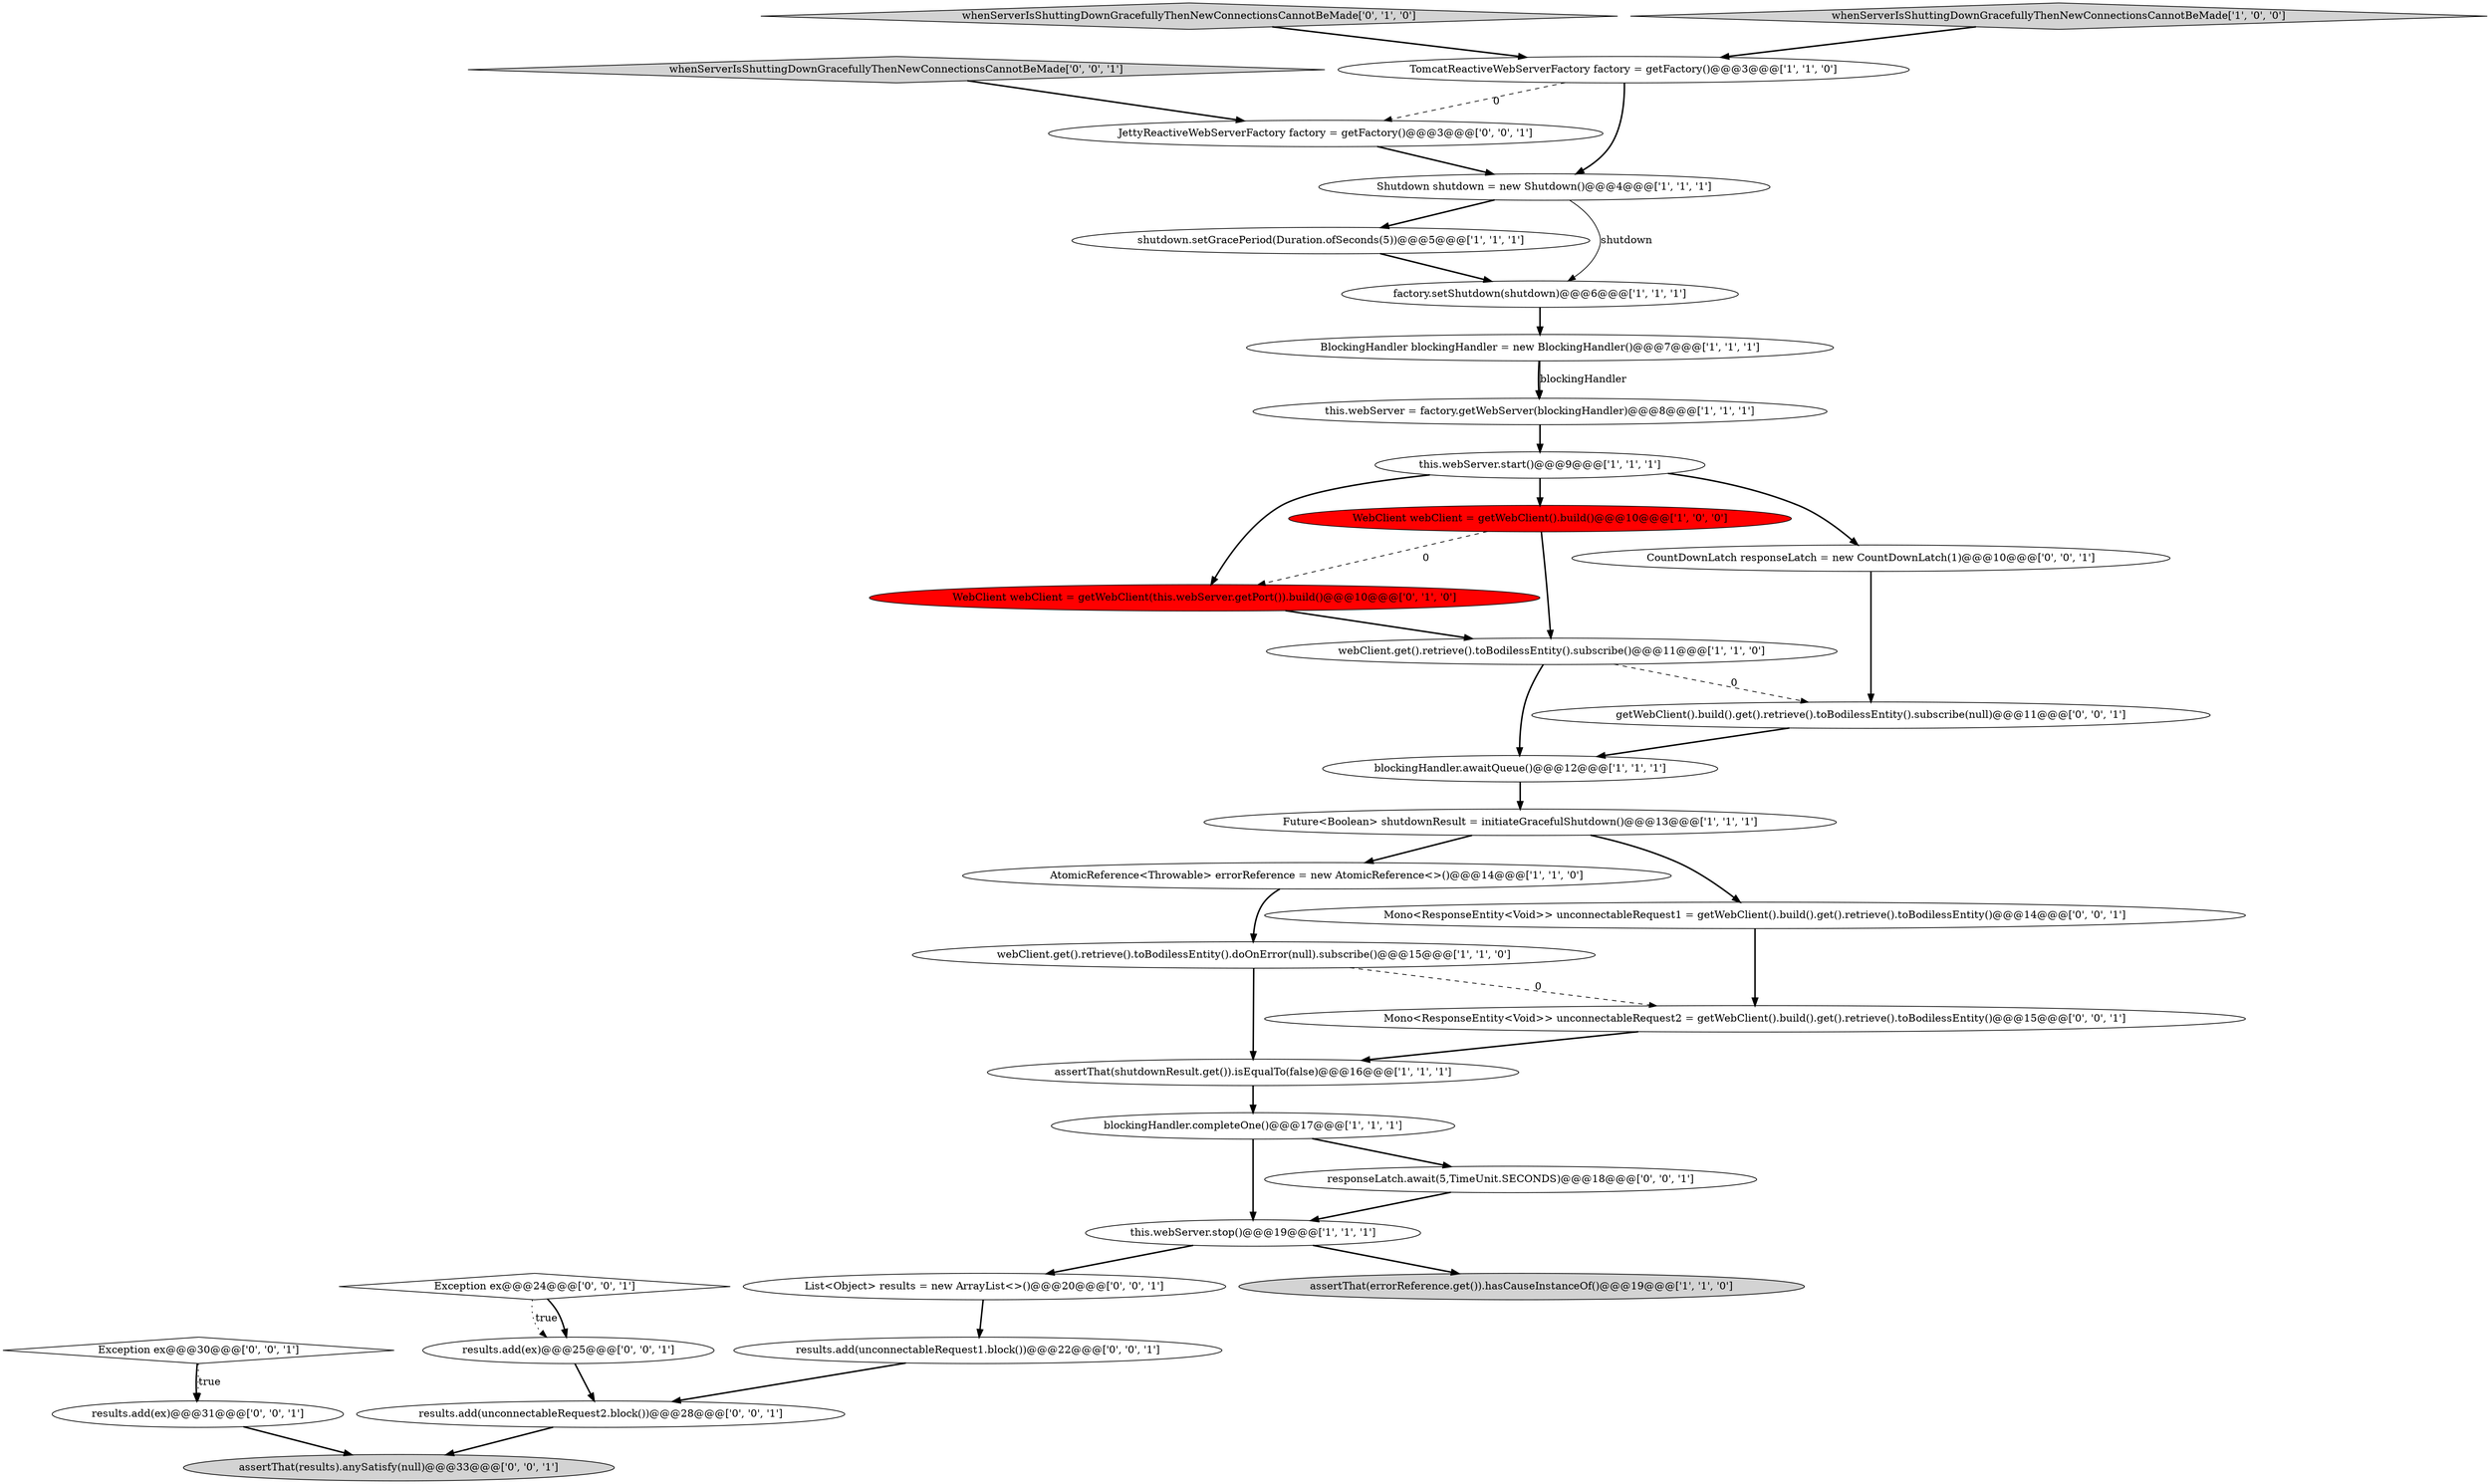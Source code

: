 digraph {
19 [style = filled, label = "WebClient webClient = getWebClient(this.webServer.getPort()).build()@@@10@@@['0', '1', '0']", fillcolor = red, shape = ellipse image = "AAA1AAABBB2BBB"];
18 [style = filled, label = "whenServerIsShuttingDownGracefullyThenNewConnectionsCannotBeMade['0', '1', '0']", fillcolor = lightgray, shape = diamond image = "AAA0AAABBB2BBB"];
6 [style = filled, label = "blockingHandler.completeOne()@@@17@@@['1', '1', '1']", fillcolor = white, shape = ellipse image = "AAA0AAABBB1BBB"];
25 [style = filled, label = "results.add(ex)@@@25@@@['0', '0', '1']", fillcolor = white, shape = ellipse image = "AAA0AAABBB3BBB"];
1 [style = filled, label = "this.webServer.stop()@@@19@@@['1', '1', '1']", fillcolor = white, shape = ellipse image = "AAA0AAABBB1BBB"];
5 [style = filled, label = "this.webServer.start()@@@9@@@['1', '1', '1']", fillcolor = white, shape = ellipse image = "AAA0AAABBB1BBB"];
29 [style = filled, label = "whenServerIsShuttingDownGracefullyThenNewConnectionsCannotBeMade['0', '0', '1']", fillcolor = lightgray, shape = diamond image = "AAA0AAABBB3BBB"];
23 [style = filled, label = "assertThat(results).anySatisfy(null)@@@33@@@['0', '0', '1']", fillcolor = lightgray, shape = ellipse image = "AAA0AAABBB3BBB"];
14 [style = filled, label = "Shutdown shutdown = new Shutdown()@@@4@@@['1', '1', '1']", fillcolor = white, shape = ellipse image = "AAA0AAABBB1BBB"];
0 [style = filled, label = "shutdown.setGracePeriod(Duration.ofSeconds(5))@@@5@@@['1', '1', '1']", fillcolor = white, shape = ellipse image = "AAA0AAABBB1BBB"];
28 [style = filled, label = "results.add(unconnectableRequest1.block())@@@22@@@['0', '0', '1']", fillcolor = white, shape = ellipse image = "AAA0AAABBB3BBB"];
10 [style = filled, label = "whenServerIsShuttingDownGracefullyThenNewConnectionsCannotBeMade['1', '0', '0']", fillcolor = lightgray, shape = diamond image = "AAA0AAABBB1BBB"];
2 [style = filled, label = "factory.setShutdown(shutdown)@@@6@@@['1', '1', '1']", fillcolor = white, shape = ellipse image = "AAA0AAABBB1BBB"];
34 [style = filled, label = "List<Object> results = new ArrayList<>()@@@20@@@['0', '0', '1']", fillcolor = white, shape = ellipse image = "AAA0AAABBB3BBB"];
16 [style = filled, label = "AtomicReference<Throwable> errorReference = new AtomicReference<>()@@@14@@@['1', '1', '0']", fillcolor = white, shape = ellipse image = "AAA0AAABBB1BBB"];
15 [style = filled, label = "assertThat(shutdownResult.get()).isEqualTo(false)@@@16@@@['1', '1', '1']", fillcolor = white, shape = ellipse image = "AAA0AAABBB1BBB"];
11 [style = filled, label = "this.webServer = factory.getWebServer(blockingHandler)@@@8@@@['1', '1', '1']", fillcolor = white, shape = ellipse image = "AAA0AAABBB1BBB"];
8 [style = filled, label = "WebClient webClient = getWebClient().build()@@@10@@@['1', '0', '0']", fillcolor = red, shape = ellipse image = "AAA1AAABBB1BBB"];
17 [style = filled, label = "Future<Boolean> shutdownResult = initiateGracefulShutdown()@@@13@@@['1', '1', '1']", fillcolor = white, shape = ellipse image = "AAA0AAABBB1BBB"];
12 [style = filled, label = "webClient.get().retrieve().toBodilessEntity().subscribe()@@@11@@@['1', '1', '0']", fillcolor = white, shape = ellipse image = "AAA0AAABBB1BBB"];
7 [style = filled, label = "blockingHandler.awaitQueue()@@@12@@@['1', '1', '1']", fillcolor = white, shape = ellipse image = "AAA0AAABBB1BBB"];
27 [style = filled, label = "Mono<ResponseEntity<Void>> unconnectableRequest2 = getWebClient().build().get().retrieve().toBodilessEntity()@@@15@@@['0', '0', '1']", fillcolor = white, shape = ellipse image = "AAA0AAABBB3BBB"];
33 [style = filled, label = "responseLatch.await(5,TimeUnit.SECONDS)@@@18@@@['0', '0', '1']", fillcolor = white, shape = ellipse image = "AAA0AAABBB3BBB"];
30 [style = filled, label = "results.add(ex)@@@31@@@['0', '0', '1']", fillcolor = white, shape = ellipse image = "AAA0AAABBB3BBB"];
4 [style = filled, label = "TomcatReactiveWebServerFactory factory = getFactory()@@@3@@@['1', '1', '0']", fillcolor = white, shape = ellipse image = "AAA0AAABBB1BBB"];
21 [style = filled, label = "JettyReactiveWebServerFactory factory = getFactory()@@@3@@@['0', '0', '1']", fillcolor = white, shape = ellipse image = "AAA0AAABBB3BBB"];
20 [style = filled, label = "Exception ex@@@24@@@['0', '0', '1']", fillcolor = white, shape = diamond image = "AAA0AAABBB3BBB"];
22 [style = filled, label = "results.add(unconnectableRequest2.block())@@@28@@@['0', '0', '1']", fillcolor = white, shape = ellipse image = "AAA0AAABBB3BBB"];
32 [style = filled, label = "Exception ex@@@30@@@['0', '0', '1']", fillcolor = white, shape = diamond image = "AAA0AAABBB3BBB"];
13 [style = filled, label = "webClient.get().retrieve().toBodilessEntity().doOnError(null).subscribe()@@@15@@@['1', '1', '0']", fillcolor = white, shape = ellipse image = "AAA0AAABBB1BBB"];
9 [style = filled, label = "BlockingHandler blockingHandler = new BlockingHandler()@@@7@@@['1', '1', '1']", fillcolor = white, shape = ellipse image = "AAA0AAABBB1BBB"];
31 [style = filled, label = "CountDownLatch responseLatch = new CountDownLatch(1)@@@10@@@['0', '0', '1']", fillcolor = white, shape = ellipse image = "AAA0AAABBB3BBB"];
26 [style = filled, label = "Mono<ResponseEntity<Void>> unconnectableRequest1 = getWebClient().build().get().retrieve().toBodilessEntity()@@@14@@@['0', '0', '1']", fillcolor = white, shape = ellipse image = "AAA0AAABBB3BBB"];
3 [style = filled, label = "assertThat(errorReference.get()).hasCauseInstanceOf()@@@19@@@['1', '1', '0']", fillcolor = lightgray, shape = ellipse image = "AAA0AAABBB1BBB"];
24 [style = filled, label = "getWebClient().build().get().retrieve().toBodilessEntity().subscribe(null)@@@11@@@['0', '0', '1']", fillcolor = white, shape = ellipse image = "AAA0AAABBB3BBB"];
8->19 [style = dashed, label="0"];
5->8 [style = bold, label=""];
4->14 [style = bold, label=""];
16->13 [style = bold, label=""];
17->26 [style = bold, label=""];
20->25 [style = dotted, label="true"];
7->17 [style = bold, label=""];
9->11 [style = bold, label=""];
25->22 [style = bold, label=""];
19->12 [style = bold, label=""];
31->24 [style = bold, label=""];
0->2 [style = bold, label=""];
30->23 [style = bold, label=""];
1->3 [style = bold, label=""];
15->6 [style = bold, label=""];
33->1 [style = bold, label=""];
2->9 [style = bold, label=""];
32->30 [style = bold, label=""];
4->21 [style = dashed, label="0"];
20->25 [style = bold, label=""];
22->23 [style = bold, label=""];
12->7 [style = bold, label=""];
27->15 [style = bold, label=""];
29->21 [style = bold, label=""];
5->19 [style = bold, label=""];
6->1 [style = bold, label=""];
34->28 [style = bold, label=""];
11->5 [style = bold, label=""];
26->27 [style = bold, label=""];
1->34 [style = bold, label=""];
13->27 [style = dashed, label="0"];
18->4 [style = bold, label=""];
14->0 [style = bold, label=""];
5->31 [style = bold, label=""];
14->2 [style = solid, label="shutdown"];
6->33 [style = bold, label=""];
12->24 [style = dashed, label="0"];
9->11 [style = solid, label="blockingHandler"];
32->30 [style = dotted, label="true"];
10->4 [style = bold, label=""];
13->15 [style = bold, label=""];
24->7 [style = bold, label=""];
8->12 [style = bold, label=""];
28->22 [style = bold, label=""];
17->16 [style = bold, label=""];
21->14 [style = bold, label=""];
}
